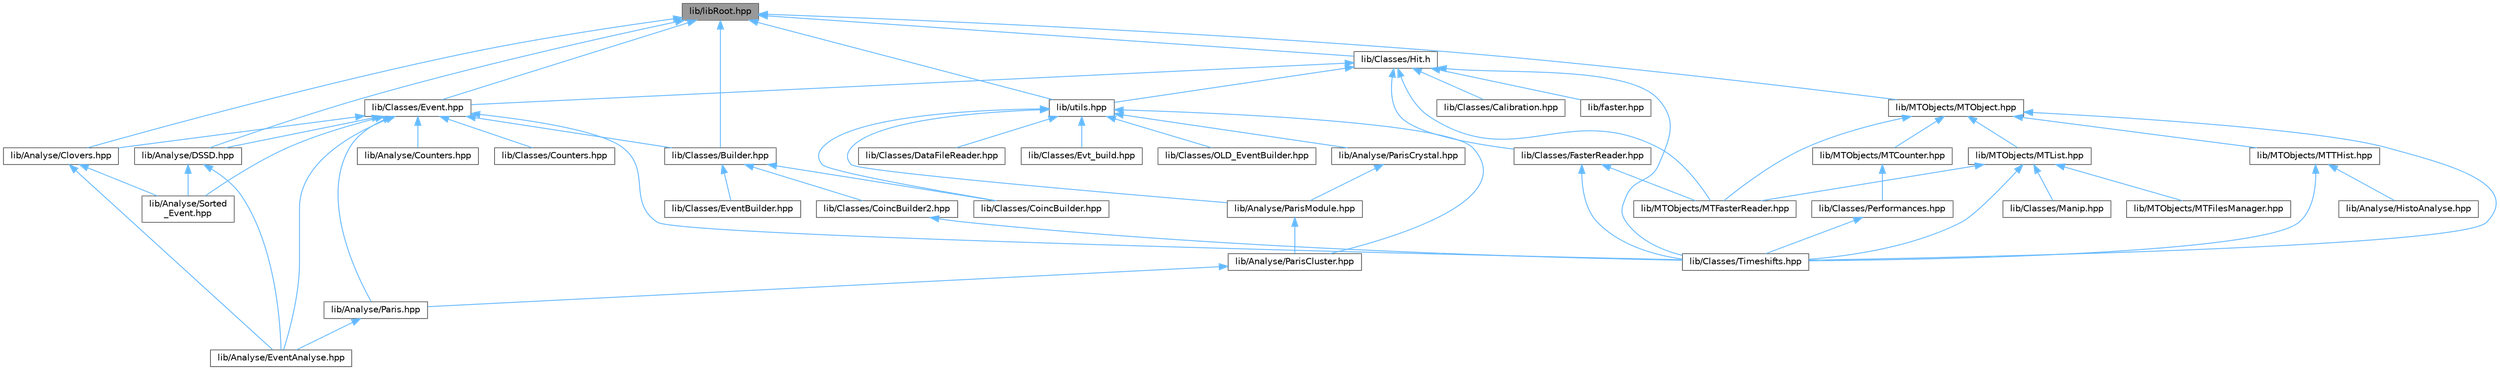 digraph "lib/libRoot.hpp"
{
 // LATEX_PDF_SIZE
  bgcolor="transparent";
  edge [fontname=Helvetica,fontsize=10,labelfontname=Helvetica,labelfontsize=10];
  node [fontname=Helvetica,fontsize=10,shape=box,height=0.2,width=0.4];
  Node1 [id="Node000001",label="lib/libRoot.hpp",height=0.2,width=0.4,color="gray40", fillcolor="grey60", style="filled", fontcolor="black",tooltip=" "];
  Node1 -> Node2 [id="edge1_Node000001_Node000002",dir="back",color="steelblue1",style="solid",tooltip=" "];
  Node2 [id="Node000002",label="lib/Analyse/Clovers.hpp",height=0.2,width=0.4,color="grey40", fillcolor="white", style="filled",URL="$_clovers_8hpp.html",tooltip=" "];
  Node2 -> Node3 [id="edge2_Node000002_Node000003",dir="back",color="steelblue1",style="solid",tooltip=" "];
  Node3 [id="Node000003",label="lib/Analyse/EventAnalyse.hpp",height=0.2,width=0.4,color="grey40", fillcolor="white", style="filled",URL="$_event_analyse_8hpp.html",tooltip=" "];
  Node2 -> Node4 [id="edge3_Node000002_Node000004",dir="back",color="steelblue1",style="solid",tooltip=" "];
  Node4 [id="Node000004",label="lib/Analyse/Sorted\l_Event.hpp",height=0.2,width=0.4,color="grey40", fillcolor="white", style="filled",URL="$_sorted___event_8hpp.html",tooltip=" "];
  Node1 -> Node5 [id="edge4_Node000001_Node000005",dir="back",color="steelblue1",style="solid",tooltip=" "];
  Node5 [id="Node000005",label="lib/Analyse/DSSD.hpp",height=0.2,width=0.4,color="grey40", fillcolor="white", style="filled",URL="$_d_s_s_d_8hpp.html",tooltip=" "];
  Node5 -> Node3 [id="edge5_Node000005_Node000003",dir="back",color="steelblue1",style="solid",tooltip=" "];
  Node5 -> Node4 [id="edge6_Node000005_Node000004",dir="back",color="steelblue1",style="solid",tooltip=" "];
  Node1 -> Node6 [id="edge7_Node000001_Node000006",dir="back",color="steelblue1",style="solid",tooltip=" "];
  Node6 [id="Node000006",label="lib/Classes/Builder.hpp",height=0.2,width=0.4,color="grey40", fillcolor="white", style="filled",URL="$_builder_8hpp.html",tooltip=" "];
  Node6 -> Node7 [id="edge8_Node000006_Node000007",dir="back",color="steelblue1",style="solid",tooltip=" "];
  Node7 [id="Node000007",label="lib/Classes/CoincBuilder.hpp",height=0.2,width=0.4,color="grey40", fillcolor="white", style="filled",URL="$_coinc_builder_8hpp.html",tooltip=" "];
  Node6 -> Node8 [id="edge9_Node000006_Node000008",dir="back",color="steelblue1",style="solid",tooltip=" "];
  Node8 [id="Node000008",label="lib/Classes/CoincBuilder2.hpp",height=0.2,width=0.4,color="grey40", fillcolor="white", style="filled",URL="$_coinc_builder2_8hpp.html",tooltip=" "];
  Node8 -> Node9 [id="edge10_Node000008_Node000009",dir="back",color="steelblue1",style="solid",tooltip=" "];
  Node9 [id="Node000009",label="lib/Classes/Timeshifts.hpp",height=0.2,width=0.4,color="grey40", fillcolor="white", style="filled",URL="$_timeshifts_8hpp.html",tooltip=" "];
  Node6 -> Node10 [id="edge11_Node000006_Node000010",dir="back",color="steelblue1",style="solid",tooltip=" "];
  Node10 [id="Node000010",label="lib/Classes/EventBuilder.hpp",height=0.2,width=0.4,color="grey40", fillcolor="white", style="filled",URL="$_event_builder_8hpp.html",tooltip=" "];
  Node1 -> Node11 [id="edge12_Node000001_Node000011",dir="back",color="steelblue1",style="solid",tooltip=" "];
  Node11 [id="Node000011",label="lib/Classes/Event.hpp",height=0.2,width=0.4,color="grey40", fillcolor="white", style="filled",URL="$_event_8hpp.html",tooltip=" "];
  Node11 -> Node2 [id="edge13_Node000011_Node000002",dir="back",color="steelblue1",style="solid",tooltip=" "];
  Node11 -> Node12 [id="edge14_Node000011_Node000012",dir="back",color="steelblue1",style="solid",tooltip=" "];
  Node12 [id="Node000012",label="lib/Analyse/Counters.hpp",height=0.2,width=0.4,color="grey40", fillcolor="white", style="filled",URL="$_analyse_2_counters_8hpp.html",tooltip=" "];
  Node11 -> Node5 [id="edge15_Node000011_Node000005",dir="back",color="steelblue1",style="solid",tooltip=" "];
  Node11 -> Node3 [id="edge16_Node000011_Node000003",dir="back",color="steelblue1",style="solid",tooltip=" "];
  Node11 -> Node13 [id="edge17_Node000011_Node000013",dir="back",color="steelblue1",style="solid",tooltip=" "];
  Node13 [id="Node000013",label="lib/Analyse/Paris.hpp",height=0.2,width=0.4,color="grey40", fillcolor="white", style="filled",URL="$_paris_8hpp.html",tooltip=" "];
  Node13 -> Node3 [id="edge18_Node000013_Node000003",dir="back",color="steelblue1",style="solid",tooltip=" "];
  Node11 -> Node4 [id="edge19_Node000011_Node000004",dir="back",color="steelblue1",style="solid",tooltip=" "];
  Node11 -> Node6 [id="edge20_Node000011_Node000006",dir="back",color="steelblue1",style="solid",tooltip=" "];
  Node11 -> Node14 [id="edge21_Node000011_Node000014",dir="back",color="steelblue1",style="solid",tooltip=" "];
  Node14 [id="Node000014",label="lib/Classes/Counters.hpp",height=0.2,width=0.4,color="grey40", fillcolor="white", style="filled",URL="$_classes_2_counters_8hpp.html",tooltip=" "];
  Node11 -> Node9 [id="edge22_Node000011_Node000009",dir="back",color="steelblue1",style="solid",tooltip=" "];
  Node1 -> Node15 [id="edge23_Node000001_Node000015",dir="back",color="steelblue1",style="solid",tooltip=" "];
  Node15 [id="Node000015",label="lib/Classes/Hit.h",height=0.2,width=0.4,color="grey40", fillcolor="white", style="filled",URL="$_hit_8h.html",tooltip=" "];
  Node15 -> Node16 [id="edge24_Node000015_Node000016",dir="back",color="steelblue1",style="solid",tooltip=" "];
  Node16 [id="Node000016",label="lib/Classes/Calibration.hpp",height=0.2,width=0.4,color="grey40", fillcolor="white", style="filled",URL="$_calibration_8hpp.html",tooltip=" "];
  Node15 -> Node11 [id="edge25_Node000015_Node000011",dir="back",color="steelblue1",style="solid",tooltip=" "];
  Node15 -> Node17 [id="edge26_Node000015_Node000017",dir="back",color="steelblue1",style="solid",tooltip=" "];
  Node17 [id="Node000017",label="lib/Classes/FasterReader.hpp",height=0.2,width=0.4,color="grey40", fillcolor="white", style="filled",URL="$_faster_reader_8hpp.html",tooltip=" "];
  Node17 -> Node9 [id="edge27_Node000017_Node000009",dir="back",color="steelblue1",style="solid",tooltip=" "];
  Node17 -> Node18 [id="edge28_Node000017_Node000018",dir="back",color="steelblue1",style="solid",tooltip=" "];
  Node18 [id="Node000018",label="lib/MTObjects/MTFasterReader.hpp",height=0.2,width=0.4,color="grey40", fillcolor="white", style="filled",URL="$_m_t_faster_reader_8hpp.html",tooltip=" "];
  Node15 -> Node9 [id="edge29_Node000015_Node000009",dir="back",color="steelblue1",style="solid",tooltip=" "];
  Node15 -> Node18 [id="edge30_Node000015_Node000018",dir="back",color="steelblue1",style="solid",tooltip=" "];
  Node15 -> Node19 [id="edge31_Node000015_Node000019",dir="back",color="steelblue1",style="solid",tooltip=" "];
  Node19 [id="Node000019",label="lib/faster.hpp",height=0.2,width=0.4,color="grey40", fillcolor="white", style="filled",URL="$faster_8hpp.html",tooltip=" "];
  Node15 -> Node20 [id="edge32_Node000015_Node000020",dir="back",color="steelblue1",style="solid",tooltip=" "];
  Node20 [id="Node000020",label="lib/utils.hpp",height=0.2,width=0.4,color="grey40", fillcolor="white", style="filled",URL="$utils_8hpp.html",tooltip=" "];
  Node20 -> Node21 [id="edge33_Node000020_Node000021",dir="back",color="steelblue1",style="solid",tooltip=" "];
  Node21 [id="Node000021",label="lib/Analyse/ParisCluster.hpp",height=0.2,width=0.4,color="grey40", fillcolor="white", style="filled",URL="$_paris_cluster_8hpp.html",tooltip=" "];
  Node21 -> Node13 [id="edge34_Node000021_Node000013",dir="back",color="steelblue1",style="solid",tooltip=" "];
  Node20 -> Node22 [id="edge35_Node000020_Node000022",dir="back",color="steelblue1",style="solid",tooltip=" "];
  Node22 [id="Node000022",label="lib/Analyse/ParisCrystal.hpp",height=0.2,width=0.4,color="grey40", fillcolor="white", style="filled",URL="$_paris_crystal_8hpp.html",tooltip=" "];
  Node22 -> Node23 [id="edge36_Node000022_Node000023",dir="back",color="steelblue1",style="solid",tooltip=" "];
  Node23 [id="Node000023",label="lib/Analyse/ParisModule.hpp",height=0.2,width=0.4,color="grey40", fillcolor="white", style="filled",URL="$_paris_module_8hpp.html",tooltip=" "];
  Node23 -> Node21 [id="edge37_Node000023_Node000021",dir="back",color="steelblue1",style="solid",tooltip=" "];
  Node20 -> Node23 [id="edge38_Node000020_Node000023",dir="back",color="steelblue1",style="solid",tooltip=" "];
  Node20 -> Node7 [id="edge39_Node000020_Node000007",dir="back",color="steelblue1",style="solid",tooltip=" "];
  Node20 -> Node24 [id="edge40_Node000020_Node000024",dir="back",color="steelblue1",style="solid",tooltip=" "];
  Node24 [id="Node000024",label="lib/Classes/DataFileReader.hpp",height=0.2,width=0.4,color="grey40", fillcolor="white", style="filled",URL="$_data_file_reader_8hpp.html",tooltip=" "];
  Node20 -> Node25 [id="edge41_Node000020_Node000025",dir="back",color="steelblue1",style="solid",tooltip=" "];
  Node25 [id="Node000025",label="lib/Classes/Evt_build.hpp",height=0.2,width=0.4,color="grey40", fillcolor="white", style="filled",URL="$_evt__build_8hpp.html",tooltip=" "];
  Node20 -> Node26 [id="edge42_Node000020_Node000026",dir="back",color="steelblue1",style="solid",tooltip=" "];
  Node26 [id="Node000026",label="lib/Classes/OLD_EventBuilder.hpp",height=0.2,width=0.4,color="grey40", fillcolor="white", style="filled",URL="$_o_l_d___event_builder_8hpp.html",tooltip=" "];
  Node1 -> Node27 [id="edge43_Node000001_Node000027",dir="back",color="steelblue1",style="solid",tooltip=" "];
  Node27 [id="Node000027",label="lib/MTObjects/MTObject.hpp",height=0.2,width=0.4,color="grey40", fillcolor="white", style="filled",URL="$_m_t_object_8hpp.html",tooltip=" "];
  Node27 -> Node9 [id="edge44_Node000027_Node000009",dir="back",color="steelblue1",style="solid",tooltip=" "];
  Node27 -> Node28 [id="edge45_Node000027_Node000028",dir="back",color="steelblue1",style="solid",tooltip=" "];
  Node28 [id="Node000028",label="lib/MTObjects/MTCounter.hpp",height=0.2,width=0.4,color="grey40", fillcolor="white", style="filled",URL="$_m_t_counter_8hpp.html",tooltip=" "];
  Node28 -> Node29 [id="edge46_Node000028_Node000029",dir="back",color="steelblue1",style="solid",tooltip=" "];
  Node29 [id="Node000029",label="lib/Classes/Performances.hpp",height=0.2,width=0.4,color="grey40", fillcolor="white", style="filled",URL="$_performances_8hpp.html",tooltip=" "];
  Node29 -> Node9 [id="edge47_Node000029_Node000009",dir="back",color="steelblue1",style="solid",tooltip=" "];
  Node27 -> Node18 [id="edge48_Node000027_Node000018",dir="back",color="steelblue1",style="solid",tooltip=" "];
  Node27 -> Node30 [id="edge49_Node000027_Node000030",dir="back",color="steelblue1",style="solid",tooltip=" "];
  Node30 [id="Node000030",label="lib/MTObjects/MTList.hpp",height=0.2,width=0.4,color="grey40", fillcolor="white", style="filled",URL="$_m_t_list_8hpp.html",tooltip=" "];
  Node30 -> Node31 [id="edge50_Node000030_Node000031",dir="back",color="steelblue1",style="solid",tooltip=" "];
  Node31 [id="Node000031",label="lib/Classes/Manip.hpp",height=0.2,width=0.4,color="grey40", fillcolor="white", style="filled",URL="$_manip_8hpp.html",tooltip=" "];
  Node30 -> Node9 [id="edge51_Node000030_Node000009",dir="back",color="steelblue1",style="solid",tooltip=" "];
  Node30 -> Node18 [id="edge52_Node000030_Node000018",dir="back",color="steelblue1",style="solid",tooltip=" "];
  Node30 -> Node32 [id="edge53_Node000030_Node000032",dir="back",color="steelblue1",style="solid",tooltip=" "];
  Node32 [id="Node000032",label="lib/MTObjects/MTFilesManager.hpp",height=0.2,width=0.4,color="grey40", fillcolor="white", style="filled",URL="$_m_t_files_manager_8hpp.html",tooltip=" "];
  Node27 -> Node33 [id="edge54_Node000027_Node000033",dir="back",color="steelblue1",style="solid",tooltip=" "];
  Node33 [id="Node000033",label="lib/MTObjects/MTTHist.hpp",height=0.2,width=0.4,color="grey40", fillcolor="white", style="filled",URL="$_m_t_t_hist_8hpp.html",tooltip=" "];
  Node33 -> Node34 [id="edge55_Node000033_Node000034",dir="back",color="steelblue1",style="solid",tooltip=" "];
  Node34 [id="Node000034",label="lib/Analyse/HistoAnalyse.hpp",height=0.2,width=0.4,color="grey40", fillcolor="white", style="filled",URL="$_histo_analyse_8hpp.html",tooltip=" "];
  Node33 -> Node9 [id="edge56_Node000033_Node000009",dir="back",color="steelblue1",style="solid",tooltip=" "];
  Node1 -> Node20 [id="edge57_Node000001_Node000020",dir="back",color="steelblue1",style="solid",tooltip=" "];
}
